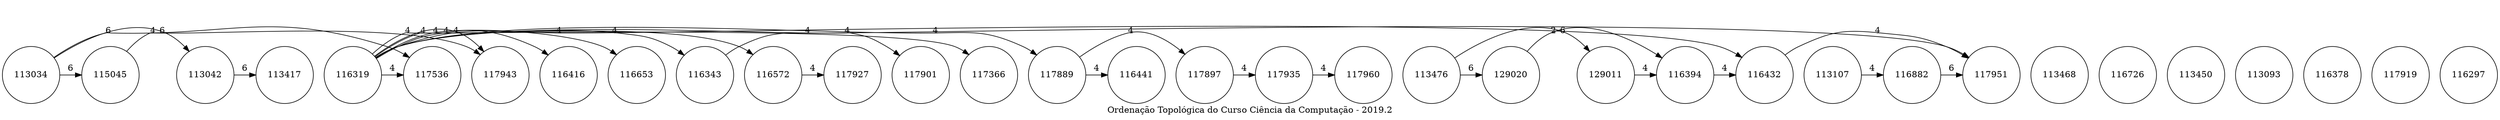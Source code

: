 digraph G {
 label = "Ordenação Topológica do Curso Ciência da Computação - 2019.2"
 node [shape=circle]
subgraph { rank = same; 113034;113468;113476;116726;113450;129011;129020;113042;113093;116319;116394;117889;113107;113417;115045;117366;117897;117901;116572;116343;117935;116441;116378;116653;116432;117960;116882;116416;117943;117536;117951;117927;117919;116297;
}113034;
113468;
113476;
116726;
113450;
113093;
116319;
113107;
116378;
117919;
116297;
113034 -> 113042 [label="6"];
113034 -> 115045 [label="6"];
113034 -> 117536 [label="6"];
113476 -> 129011 [label="6"];
113476 -> 129020 [label="6"];
116319 -> 117889 [label="4"];
116319 -> 117366 [label="4"];
116319 -> 117901 [label="4"];
116319 -> 116572 [label="4"];
116319 -> 116343 [label="4"];
116319 -> 116653 [label="4"];
116319 -> 116432 [label="4"];
116319 -> 116416 [label="4"];
116319 -> 117943 [label="4"];
116319 -> 117536 [label="4"];
113107 -> 116882 [label="4"];
113042 -> 113417 [label="6"];
115045 -> 117943 [label="4"];
129011 -> 116394 [label="4"];
129020 -> 116394 [label="2"];
117889 -> 117897 [label="4"];
117889 -> 116441 [label="4"];
116572 -> 117927 [label="4"];
116343 -> 117951 [label="4"];
116882 -> 117951 [label="6"];
116394 -> 116432 [label="4"];
117897 -> 117935 [label="4"];
116432 -> 117951 [label="4"];
117935 -> 117960 [label="4"];

}